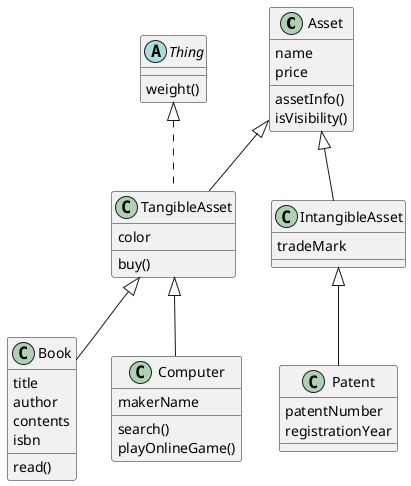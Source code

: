 @startuml
class Asset {
name
price
assetInfo()
isVisibility()
}

'interface'
abstract class Thing{
weight()
}

class TangibleAsset extends Asset implements Thing {
color
buy()
}

class IntangibleAsset extends Asset {
tradeMark
}

class Book extends TangibleAsset {
title
author
contents
isbn
read()
}

class Computer extends TangibleAsset {
makerName
search()
playOnlineGame()
}

class Patent extends IntangibleAsset {
patentNumber
registrationYear
}





@enduml
